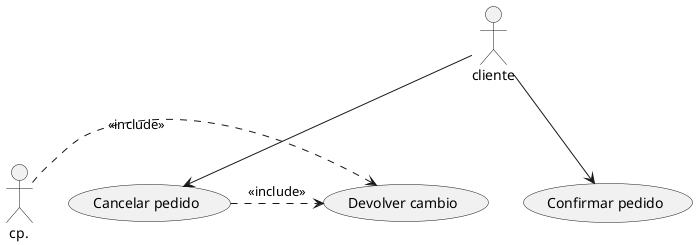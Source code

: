 @startuml

:cliente: as c

(Confirmar pedido) as cp
(Cancelar pedido) as cnp
(Devolver cambio) as dc

c--> cp
c--> cnp
cp..>dc : <<include>>
cnp.> dc : <<include>>



@enduml